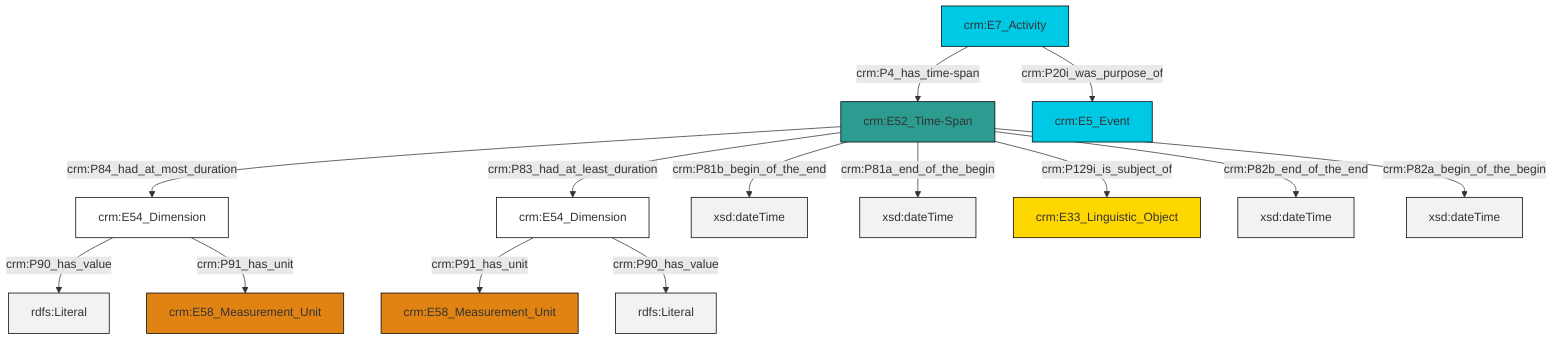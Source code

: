 graph TD
classDef Literal fill:#f2f2f2,stroke:#000000;
classDef CRM_Entity fill:#FFFFFF,stroke:#000000;
classDef Temporal_Entity fill:#00C9E6, stroke:#000000;
classDef Type fill:#E18312, stroke:#000000;
classDef Time-Span fill:#2C9C91, stroke:#000000;
classDef Appellation fill:#FFEB7F, stroke:#000000;
classDef Place fill:#008836, stroke:#000000;
classDef Persistent_Item fill:#B266B2, stroke:#000000;
classDef Conceptual_Object fill:#FFD700, stroke:#000000;
classDef Physical_Thing fill:#D2B48C, stroke:#000000;
classDef Actor fill:#f58aad, stroke:#000000;
classDef PC_Classes fill:#4ce600, stroke:#000000;
classDef Multi fill:#cccccc,stroke:#000000;

4["crm:E52_Time-Span"]:::Time-Span -->|crm:P84_had_at_most_duration| 2["crm:E54_Dimension"]:::CRM_Entity
5["crm:E54_Dimension"]:::CRM_Entity -->|crm:P91_has_unit| 0["crm:E58_Measurement_Unit"]:::Type
4["crm:E52_Time-Span"]:::Time-Span -->|crm:P81b_begin_of_the_end| 6[xsd:dateTime]:::Literal
9["crm:E7_Activity"]:::Temporal_Entity -->|crm:P4_has_time-span| 4["crm:E52_Time-Span"]:::Time-Span
4["crm:E52_Time-Span"]:::Time-Span -->|crm:P81a_end_of_the_begin| 10[xsd:dateTime]:::Literal
2["crm:E54_Dimension"]:::CRM_Entity -->|crm:P90_has_value| 11[rdfs:Literal]:::Literal
4["crm:E52_Time-Span"]:::Time-Span -->|crm:P129i_is_subject_of| 12["crm:E33_Linguistic_Object"]:::Conceptual_Object
4["crm:E52_Time-Span"]:::Time-Span -->|crm:P82b_end_of_the_end| 13[xsd:dateTime]:::Literal
4["crm:E52_Time-Span"]:::Time-Span -->|crm:P82a_begin_of_the_begin| 14[xsd:dateTime]:::Literal
2["crm:E54_Dimension"]:::CRM_Entity -->|crm:P91_has_unit| 7["crm:E58_Measurement_Unit"]:::Type
5["crm:E54_Dimension"]:::CRM_Entity -->|crm:P90_has_value| 21[rdfs:Literal]:::Literal
9["crm:E7_Activity"]:::Temporal_Entity -->|crm:P20i_was_purpose_of| 16["crm:E5_Event"]:::Temporal_Entity
4["crm:E52_Time-Span"]:::Time-Span -->|crm:P83_had_at_least_duration| 5["crm:E54_Dimension"]:::CRM_Entity